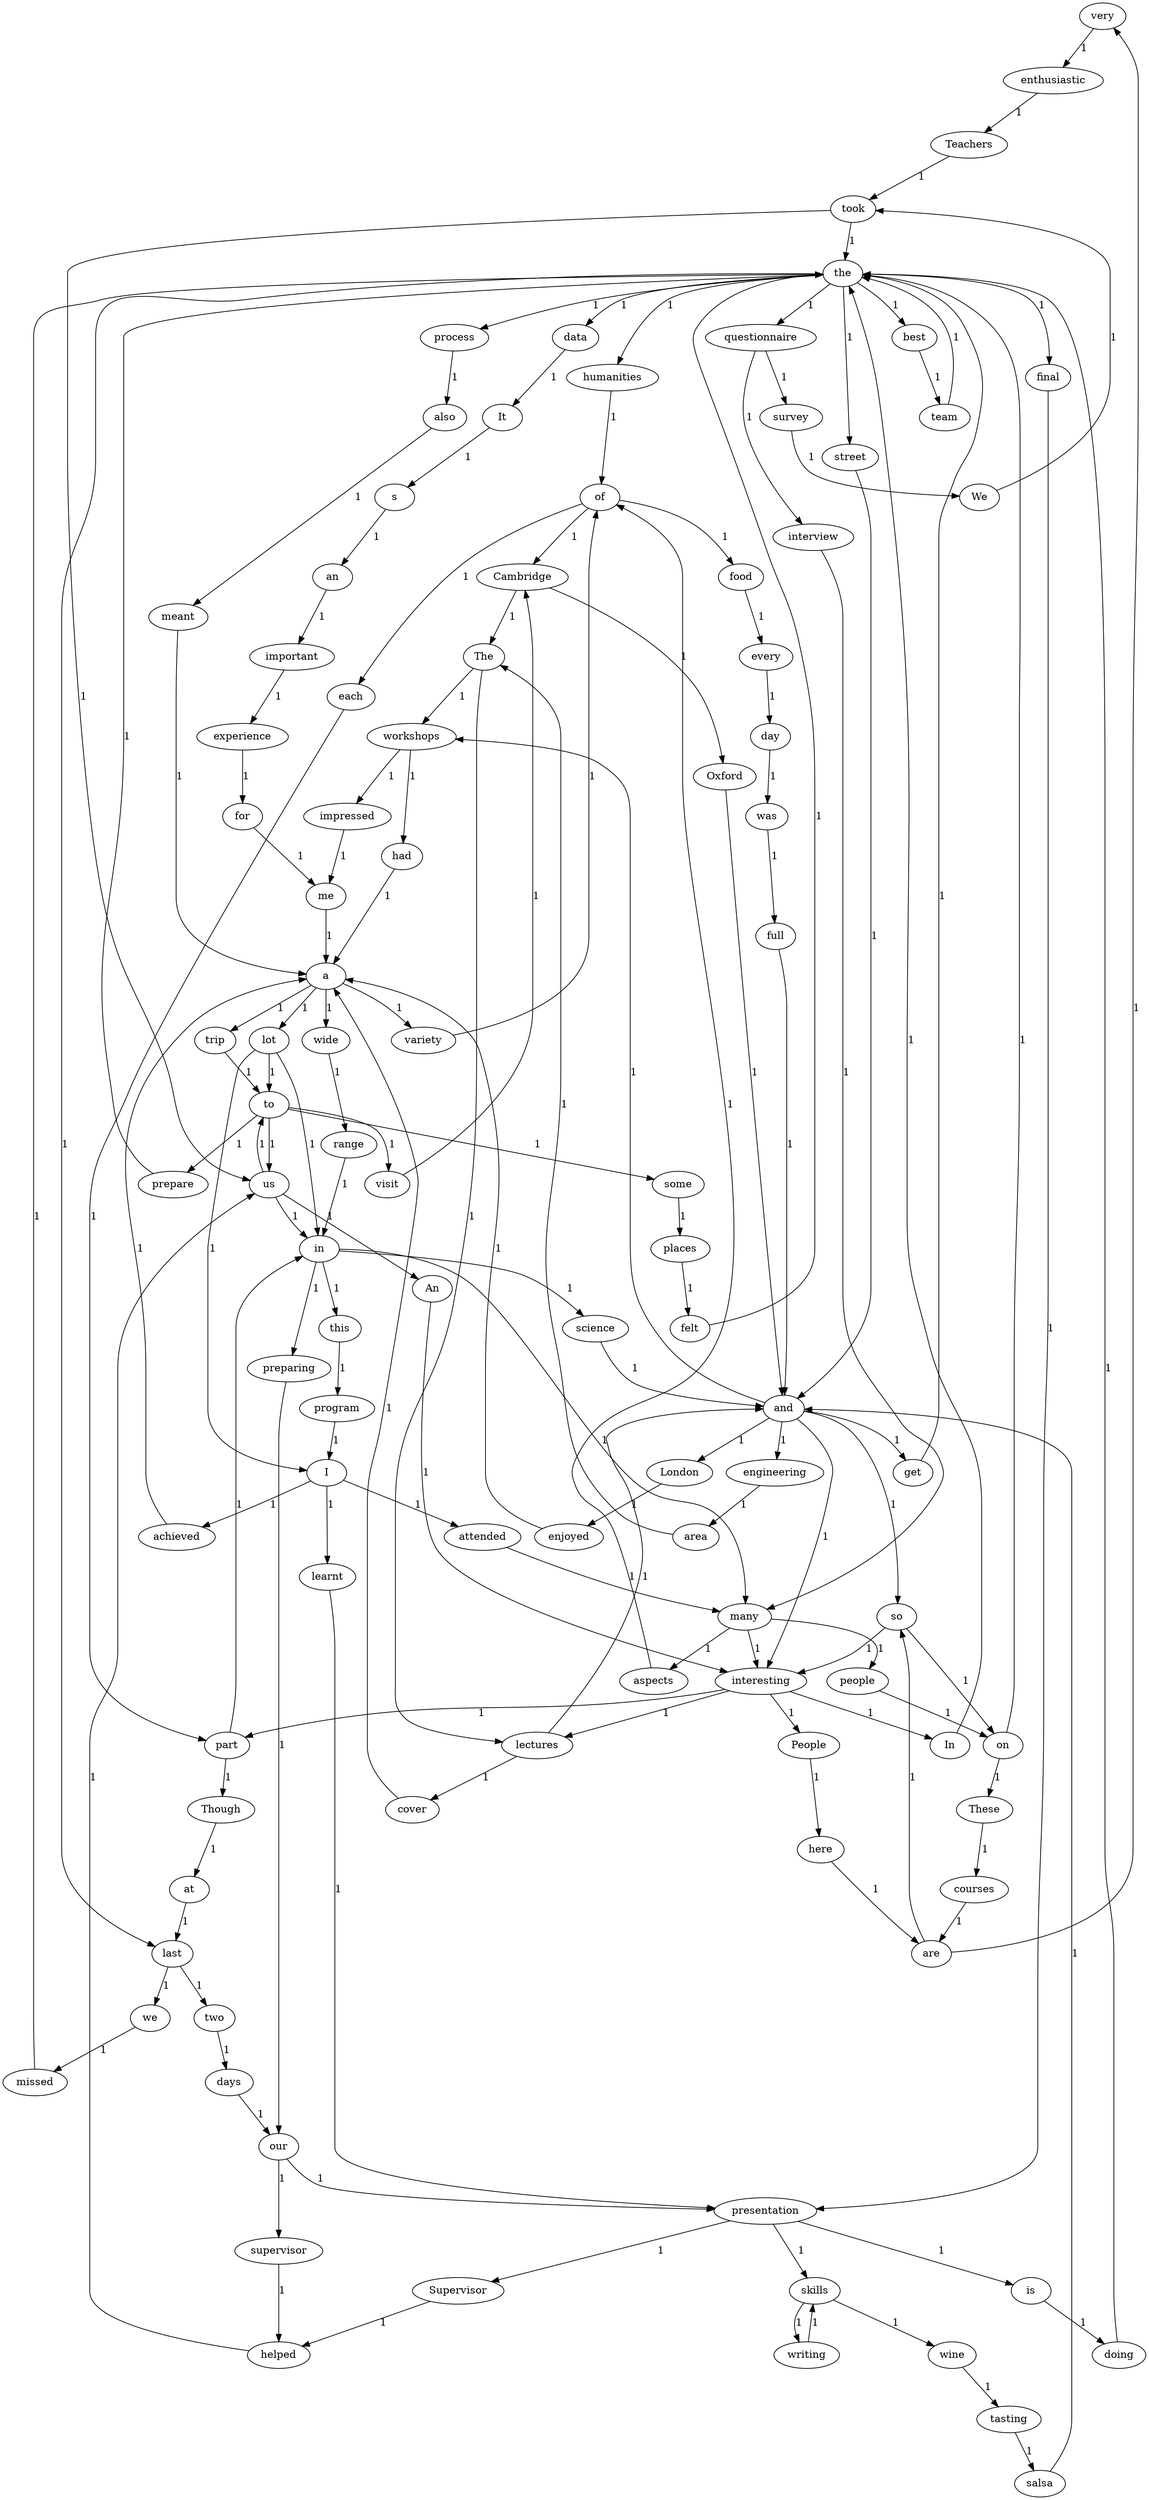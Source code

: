 digraph G{
very[color=black];
prepare[color=black];
program[color=black];
Cambridge[color=black];
cover[color=black];
skills[color=black];
Teachers[color=black];
trip[color=black];
Supervisor[color=black];
in[color=black];
is[color=black];
an[color=black];
each[color=black];
salsa[color=black];
enthusiastic[color=black];
at[color=black];
science[color=black];
London[color=black];
wine[color=black];
In[color=black];
I[color=black];
range[color=black];
It[color=black];
An[color=black];
our[color=black];
two[color=black];
The[color=black];
lot[color=black];
humanities[color=black];
variety[color=black];
are[color=black];
get[color=black];
writing[color=black];
so[color=black];
meant[color=black];
a[color=black];
missed[color=black];
team[color=black];
many[color=black];
people[color=black];
food[color=black];
the[color=black];
places[color=black];
s[color=black];
days[color=black];
to[color=black];
interview[color=black];
data[color=black];
impressed[color=black];
had[color=black];
experience[color=black];
presentation[color=black];
me[color=black];
helped[color=black];
day[color=black];
us[color=black];
Though[color=black];
area[color=black];
took[color=black];
courses[color=black];
last[color=black];
felt[color=black];
this[color=black];
engineering[color=black];
important[color=black];
These[color=black];
preparing[color=black];
learnt[color=black];
final[color=black];
survey[color=black];
supervisor[color=black];
full[color=black];
here[color=black];
some[color=black];
doing[color=black];
questionnaire[color=black];
part[color=black];
aspects[color=black];
for[color=black];
best[color=black];
we[color=black];
and[color=black];
street[color=black];
of[color=black];
workshops[color=black];
Oxford[color=black];
every[color=black];
on[color=black];
attended[color=black];
process[color=black];
wide[color=black];
interesting[color=black];
People[color=black];
lectures[color=black];
was[color=black];
also[color=black];
We[color=black];
tasting[color=black];
achieved[color=black];
visit[color=black];
enjoyed[color=black];

very->enthusiastic[label=1, color=black];
prepare->the[label=1, color=black];
program->I[label=1, color=black];
Cambridge->Oxford[label=1, color=black];
Cambridge->The[label=1, color=black];
cover->a[label=1, color=black];
skills->wine[label=1, color=black];
skills->writing[label=1, color=black];
Teachers->took[label=1, color=black];
trip->to[label=1, color=black];
Supervisor->helped[label=1, color=black];
in->many[label=1, color=black];
in->preparing[label=1, color=black];
in->science[label=1, color=black];
in->this[label=1, color=black];
is->doing[label=1, color=black];
an->important[label=1, color=black];
each->part[label=1, color=black];
salsa->and[label=1, color=black];
enthusiastic->Teachers[label=1, color=black];
at->last[label=1, color=black];
science->and[label=1, color=black];
London->enjoyed[label=1, color=black];
wine->tasting[label=1, color=black];
In->the[label=1, color=black];
I->achieved[label=1, color=black];
I->attended[label=1, color=black];
I->learnt[label=1, color=black];
range->in[label=1, color=black];
It->s[label=1, color=black];
An->interesting[label=1, color=black];
our->presentation[label=1, color=black];
our->supervisor[label=1, color=black];
two->days[label=1, color=black];
The->lectures[label=1, color=black];
The->workshops[label=1, color=black];
lot->I[label=1, color=black];
lot->in[label=1, color=black];
lot->to[label=1, color=black];
humanities->of[label=1, color=black];
variety->of[label=1, color=black];
are->so[label=1, color=black];
are->very[label=1, color=black];
get->the[label=1, color=black];
writing->skills[label=1, color=black];
so->interesting[label=1, color=black];
so->on[label=1, color=black];
meant->a[label=1, color=black];
a->lot[label=1, color=black];
a->trip[label=1, color=black];
a->variety[label=1, color=black];
a->wide[label=1, color=black];
missed->the[label=1, color=black];
team->the[label=1, color=black];
many->aspects[label=1, color=black];
many->interesting[label=1, color=black];
many->people[label=1, color=black];
people->on[label=1, color=black];
food->every[label=1, color=black];
the->best[label=1, color=black];
the->data[label=1, color=black];
the->final[label=1, color=black];
the->humanities[label=1, color=black];
the->last[label=1, color=black];
the->process[label=1, color=black];
the->questionnaire[label=1, color=black];
the->street[label=1, color=black];
places->felt[label=1, color=black];
s->an[label=1, color=black];
days->our[label=1, color=black];
to->prepare[label=1, color=black];
to->some[label=1, color=black];
to->us[label=1, color=black];
to->visit[label=1, color=black];
interview->many[label=1, color=black];
data->It[label=1, color=black];
impressed->me[label=1, color=black];
had->a[label=1, color=black];
experience->for[label=1, color=black];
presentation->Supervisor[label=1, color=black];
presentation->is[label=1, color=black];
presentation->skills[label=1, color=black];
me->a[label=1, color=black];
helped->us[label=1, color=black];
day->was[label=1, color=black];
us->An[label=1, color=black];
us->in[label=1, color=black];
us->to[label=1, color=black];
Though->at[label=1, color=black];
area->The[label=1, color=black];
took->the[label=1, color=black];
took->us[label=1, color=black];
courses->are[label=1, color=black];
last->two[label=1, color=black];
last->we[label=1, color=black];
felt->the[label=1, color=black];
this->program[label=1, color=black];
engineering->area[label=1, color=black];
important->experience[label=1, color=black];
These->courses[label=1, color=black];
preparing->our[label=1, color=black];
learnt->presentation[label=1, color=black];
final->presentation[label=1, color=black];
survey->We[label=1, color=black];
supervisor->helped[label=1, color=black];
full->and[label=1, color=black];
here->are[label=1, color=black];
some->places[label=1, color=black];
doing->the[label=1, color=black];
questionnaire->interview[label=1, color=black];
questionnaire->survey[label=1, color=black];
part->Though[label=1, color=black];
part->in[label=1, color=black];
aspects->of[label=1, color=black];
for->me[label=1, color=black];
best->team[label=1, color=black];
we->missed[label=1, color=black];
and->London[label=1, color=black];
and->engineering[label=1, color=black];
and->get[label=1, color=black];
and->interesting[label=1, color=black];
and->so[label=1, color=black];
and->workshops[label=1, color=black];
street->and[label=1, color=black];
of->Cambridge[label=1, color=black];
of->each[label=1, color=black];
of->food[label=1, color=black];
workshops->had[label=1, color=black];
workshops->impressed[label=1, color=black];
Oxford->and[label=1, color=black];
every->day[label=1, color=black];
on->These[label=1, color=black];
on->the[label=1, color=black];
attended->many[label=1, color=black];
process->also[label=1, color=black];
wide->range[label=1, color=black];
interesting->In[label=1, color=black];
interesting->People[label=1, color=black];
interesting->lectures[label=1, color=black];
interesting->part[label=1, color=black];
People->here[label=1, color=black];
lectures->and[label=1, color=black];
lectures->cover[label=1, color=black];
was->full[label=1, color=black];
also->meant[label=1, color=black];
We->took[label=1, color=black];
tasting->salsa[label=1, color=black];
achieved->a[label=1, color=black];
visit->Cambridge[label=1, color=black];
enjoyed->a[label=1, color=black];
}
